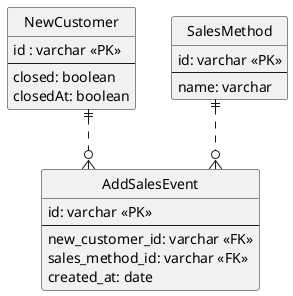 @startuml
' hide the spot
hide circle

' avoid problems with angled crows feet
skinparam linetype ortho

entity "NewCustomer" as NewCustomer {
  id : varchar <<PK>>
  --
  closed: boolean
  closedAt: boolean
}

entity "AddSalesEvent" as AddSalesEvent {
  id: varchar <<PK>>
  --
  new_customer_id: varchar <<FK>>
  sales_method_id: varchar <<FK>>
  created_at: date
}

entity "SalesMethod" as SalesMethod {
  id: varchar <<PK>>
  --
  name: varchar
}

NewCustomer ||..o{ AddSalesEvent
SalesMethod ||..o{ AddSalesEvent
@enduml
